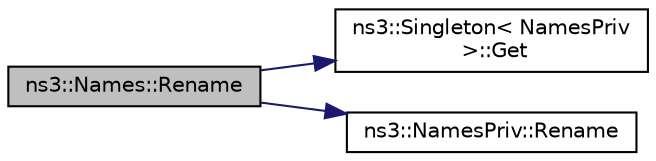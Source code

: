 digraph "ns3::Names::Rename"
{
 // LATEX_PDF_SIZE
  edge [fontname="Helvetica",fontsize="10",labelfontname="Helvetica",labelfontsize="10"];
  node [fontname="Helvetica",fontsize="10",shape=record];
  rankdir="LR";
  Node1 [label="ns3::Names::Rename",height=0.2,width=0.4,color="black", fillcolor="grey75", style="filled", fontcolor="black",tooltip="Rename a previously associated name."];
  Node1 -> Node2 [color="midnightblue",fontsize="10",style="solid",fontname="Helvetica"];
  Node2 [label="ns3::Singleton\< NamesPriv\l \>::Get",height=0.2,width=0.4,color="black", fillcolor="white", style="filled",URL="$classns3_1_1_singleton.html#a80a2cd3c25a27ea72add7a9f7a141ffa",tooltip="Get a pointer to the singleton instance."];
  Node1 -> Node3 [color="midnightblue",fontsize="10",style="solid",fontname="Helvetica"];
  Node3 [label="ns3::NamesPriv::Rename",height=0.2,width=0.4,color="black", fillcolor="white", style="filled",URL="$classns3_1_1_names_priv.html#a51f6ec455739940fa02c6b46d1ea273a",tooltip="Internal implementation for Names::Rename(std::string,std::string)"];
}
